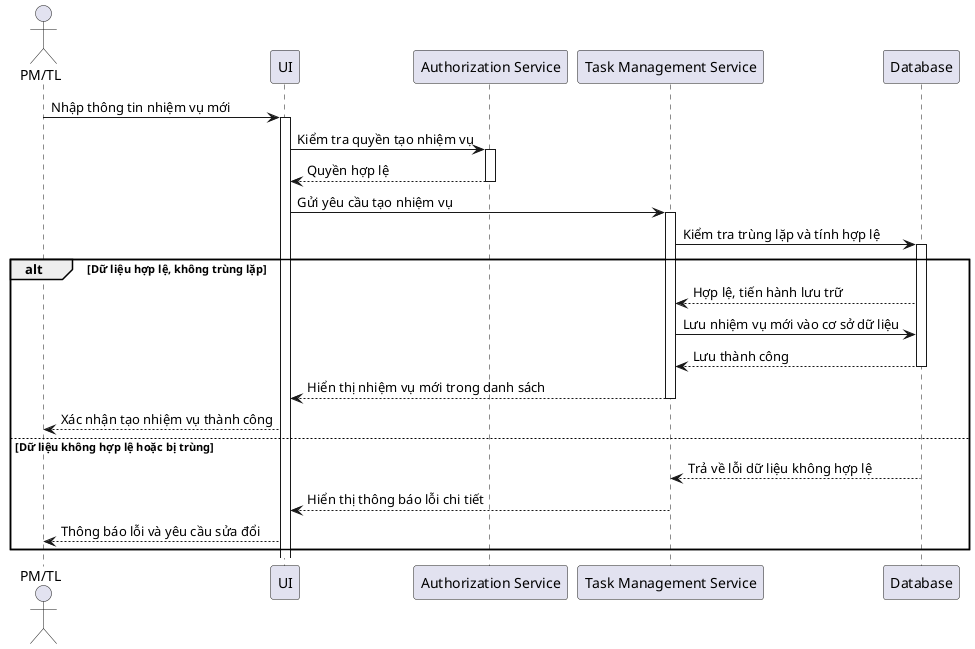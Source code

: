 @startuml
actor "PM/TL" as User

participant "UI" as UI
participant "Authorization Service"
participant "Task Management Service" as System
participant "Database" as DB

User -> UI: Nhập thông tin nhiệm vụ mới
activate UI

UI -> "Authorization Service": Kiểm tra quyền tạo nhiệm vụ
activate "Authorization Service"

"Authorization Service" --> UI: Quyền hợp lệ
deactivate "Authorization Service"

UI -> System: Gửi yêu cầu tạo nhiệm vụ
activate System

System -> DB: Kiểm tra trùng lặp và tính hợp lệ
activate DB

alt Dữ liệu hợp lệ, không trùng lặp
    DB --> System: Hợp lệ, tiến hành lưu trữ
    System -> DB: Lưu nhiệm vụ mới vào cơ sở dữ liệu
    DB --> System: Lưu thành công
    deactivate DB

    System --> UI: Hiển thị nhiệm vụ mới trong danh sách
    deactivate System
    UI --> User: Xác nhận tạo nhiệm vụ thành công


else Dữ liệu không hợp lệ hoặc bị trùng
    DB --> System: Trả về lỗi dữ liệu không hợp lệ
    deactivate DB

    System --> UI: Hiển thị thông báo lỗi chi tiết
    deactivate System
    UI --> User: Thông báo lỗi và yêu cầu sửa đổi
end

@enduml
